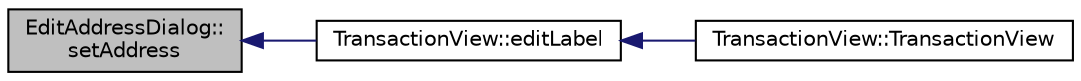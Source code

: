 digraph "EditAddressDialog::setAddress"
{
  edge [fontname="Helvetica",fontsize="10",labelfontname="Helvetica",labelfontsize="10"];
  node [fontname="Helvetica",fontsize="10",shape=record];
  rankdir="LR";
  Node71 [label="EditAddressDialog::\lsetAddress",height=0.2,width=0.4,color="black", fillcolor="grey75", style="filled", fontcolor="black"];
  Node71 -> Node72 [dir="back",color="midnightblue",fontsize="10",style="solid",fontname="Helvetica"];
  Node72 [label="TransactionView::editLabel",height=0.2,width=0.4,color="black", fillcolor="white", style="filled",URL="$d2/d2c/class_transaction_view.html#a18817639384e53f94fc1ad956d7263d9"];
  Node72 -> Node73 [dir="back",color="midnightblue",fontsize="10",style="solid",fontname="Helvetica"];
  Node73 [label="TransactionView::TransactionView",height=0.2,width=0.4,color="black", fillcolor="white", style="filled",URL="$d2/d2c/class_transaction_view.html#a0c5e8b90206b4e8b8bf68dd7e319798f"];
}
